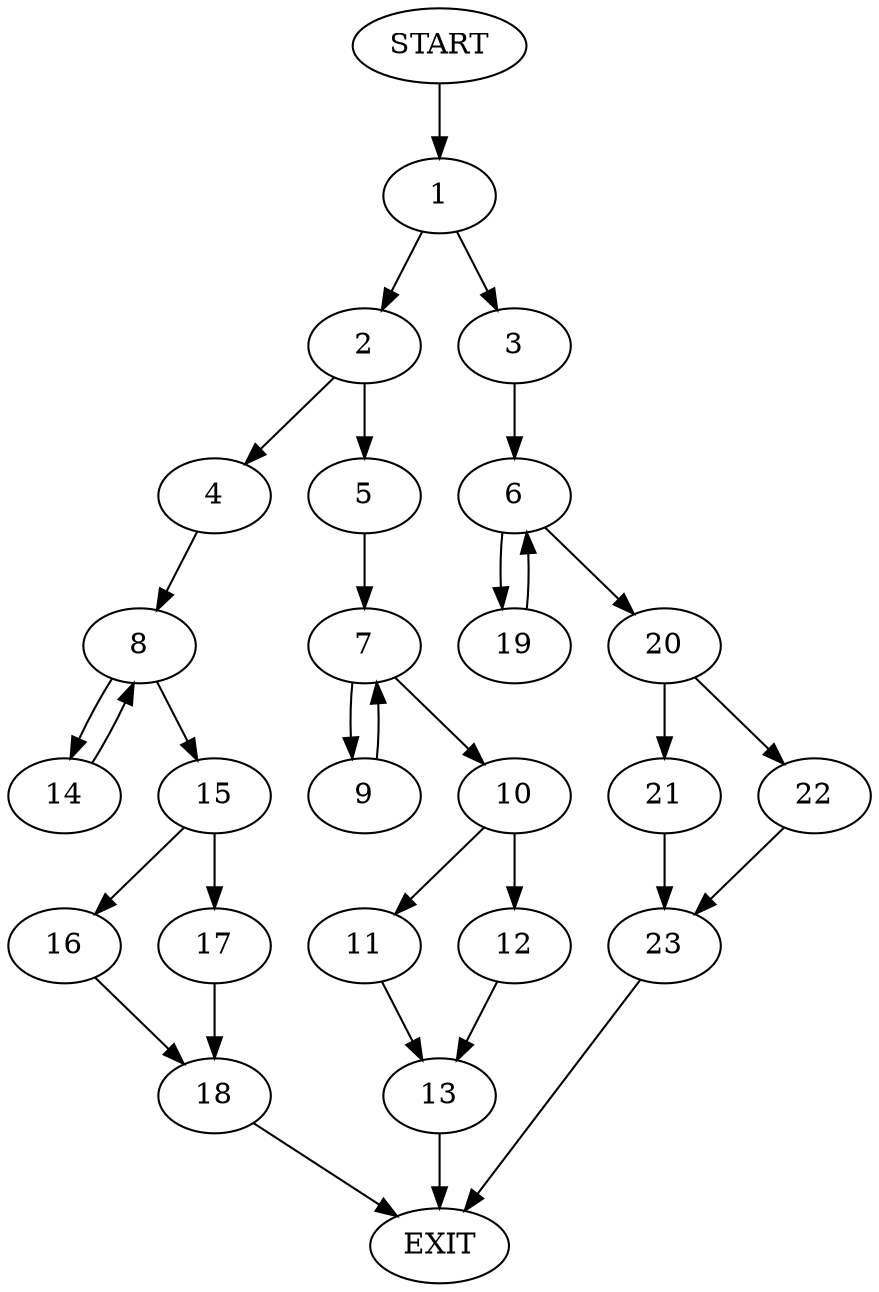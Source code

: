 digraph {
0 [label="START"]
24 [label="EXIT"]
0 -> 1
1 -> 2
1 -> 3
2 -> 4
2 -> 5
3 -> 6
5 -> 7
4 -> 8
7 -> 9
7 -> 10
10 -> 11
10 -> 12
9 -> 7
12 -> 13
11 -> 13
13 -> 24
8 -> 14
8 -> 15
14 -> 8
15 -> 16
15 -> 17
17 -> 18
16 -> 18
18 -> 24
6 -> 19
6 -> 20
19 -> 6
20 -> 21
20 -> 22
21 -> 23
22 -> 23
23 -> 24
}
